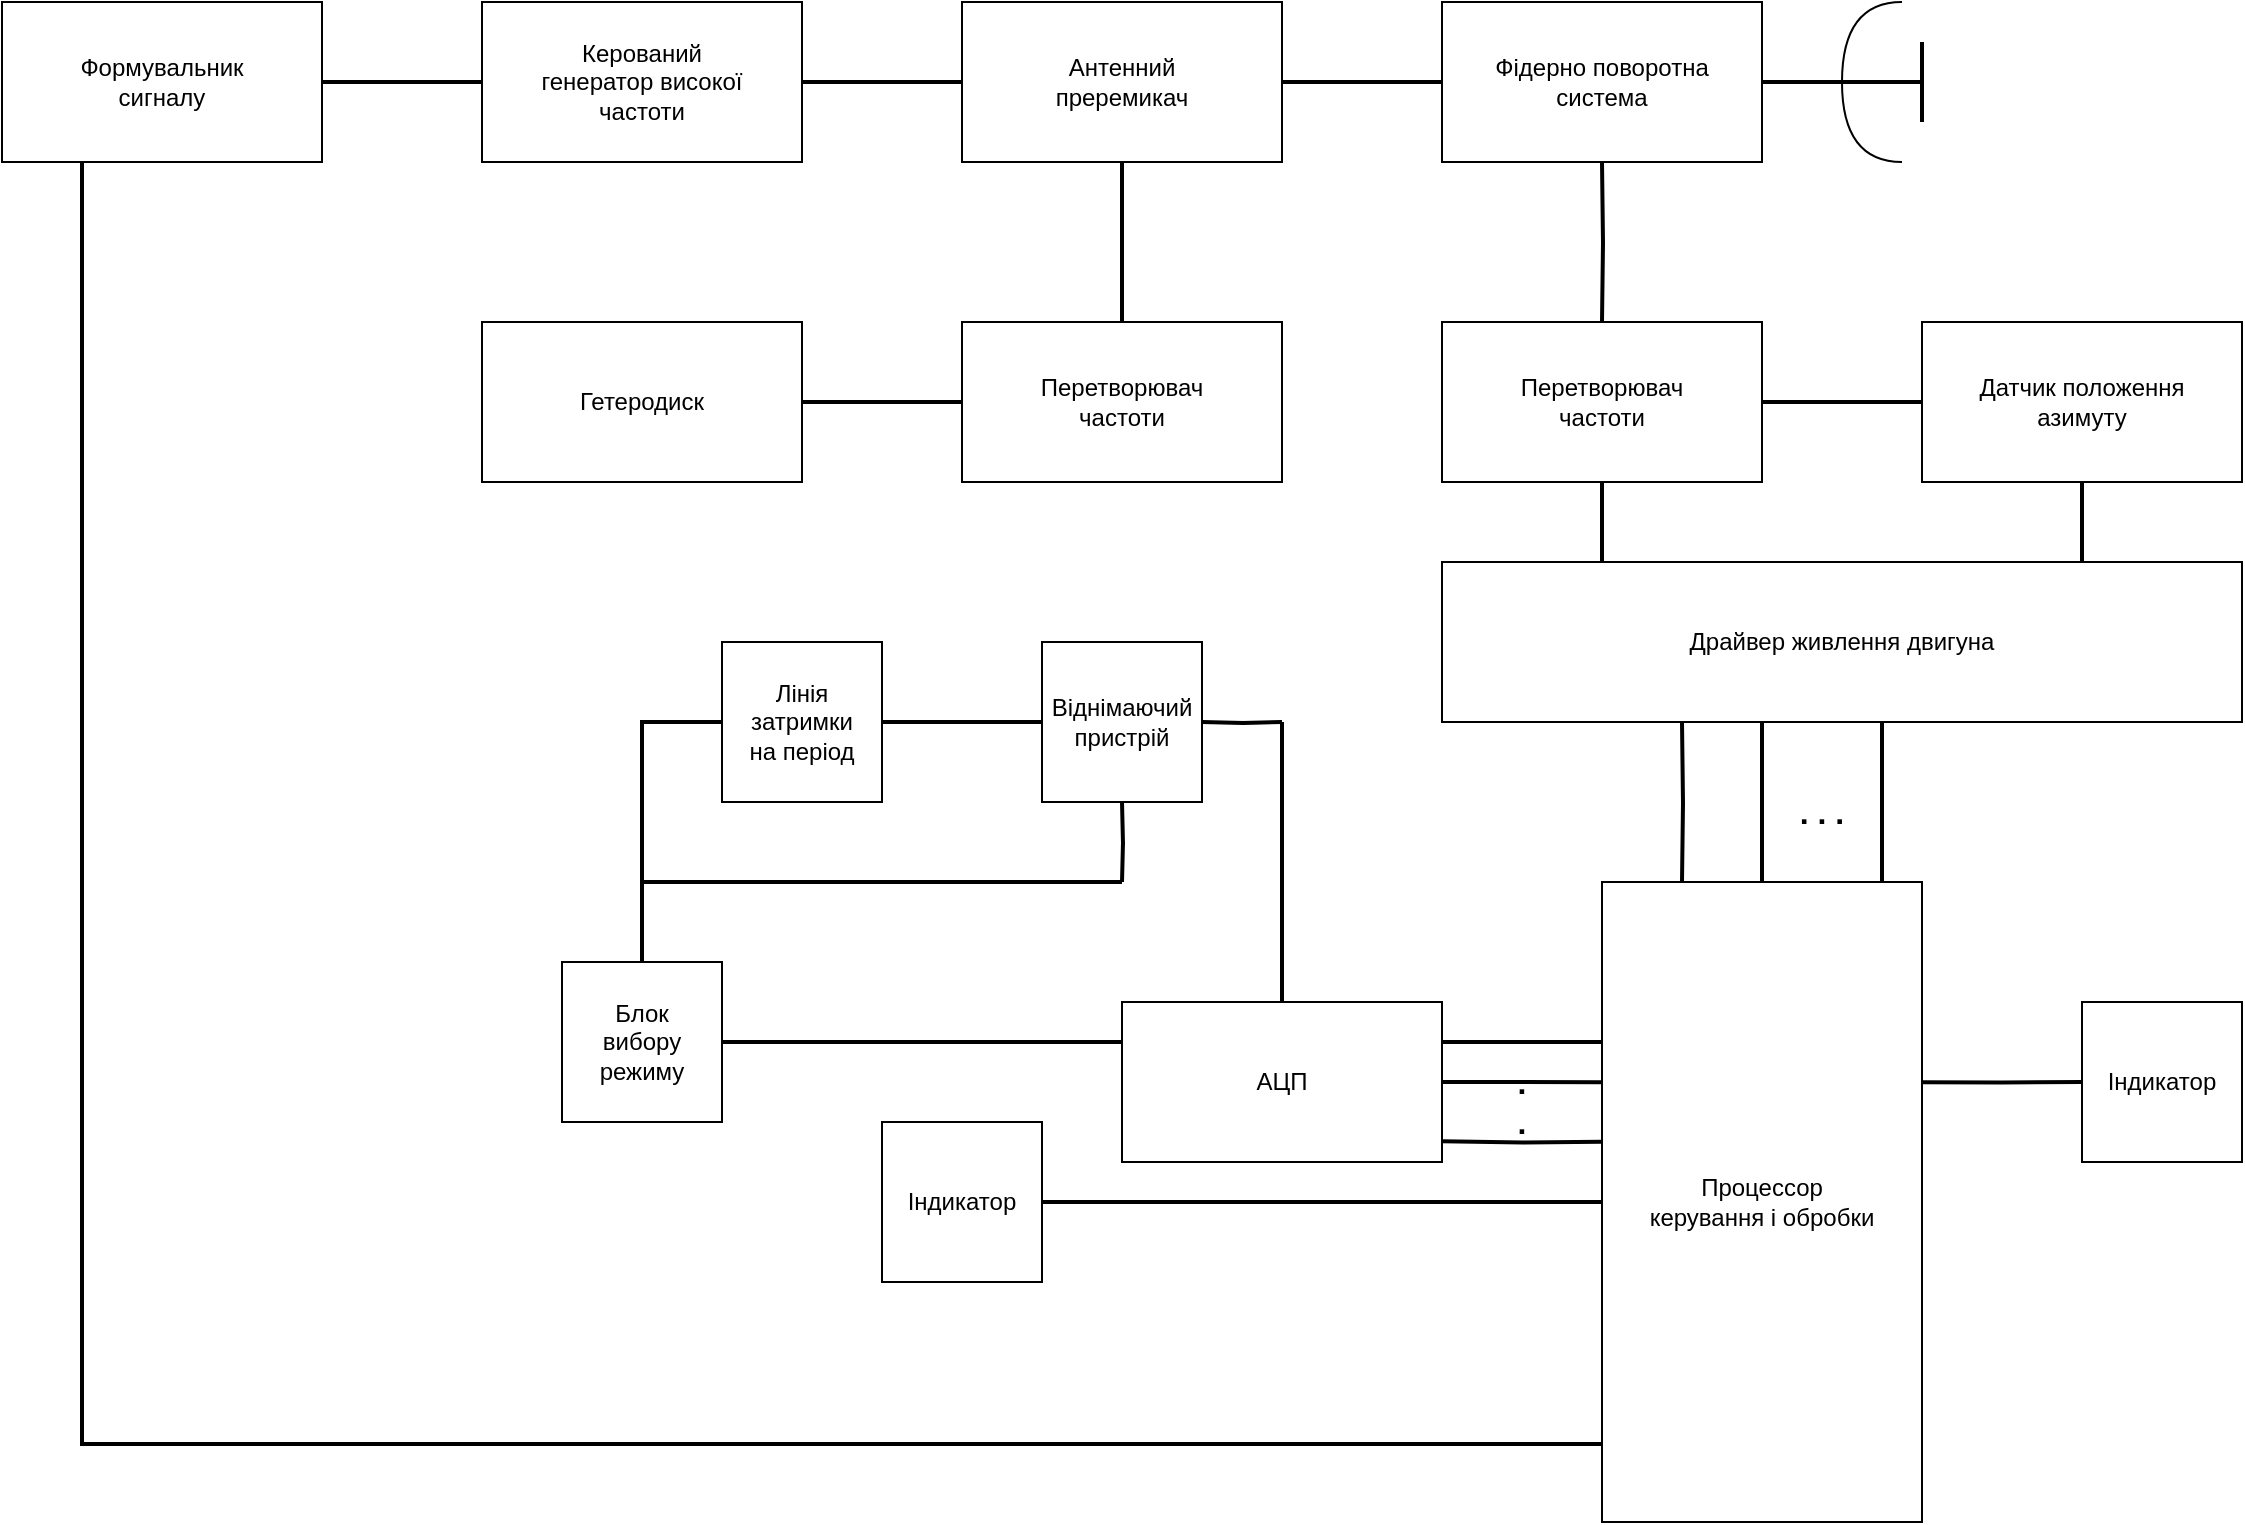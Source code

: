 <mxfile version="20.7.2" type="github">
  <diagram id="aulrM3y0VKgavFwc7o5z" name="Страница 1">
    <mxGraphModel dx="1195" dy="637" grid="1" gridSize="10" guides="1" tooltips="1" connect="1" arrows="1" fold="1" page="1" pageScale="1" pageWidth="1169" pageHeight="827" math="0" shadow="0">
      <root>
        <mxCell id="0" />
        <mxCell id="1" parent="0" />
        <mxCell id="pyblIbiJkJyPPet0355N-5" style="edgeStyle=orthogonalEdgeStyle;rounded=0;orthogonalLoop=1;jettySize=auto;html=1;entryX=0;entryY=0.5;entryDx=0;entryDy=0;endArrow=none;endFill=0;strokeWidth=2;" edge="1" parent="1" source="pyblIbiJkJyPPet0355N-1" target="pyblIbiJkJyPPet0355N-3">
          <mxGeometry relative="1" as="geometry" />
        </mxCell>
        <mxCell id="pyblIbiJkJyPPet0355N-71" style="edgeStyle=orthogonalEdgeStyle;rounded=0;orthogonalLoop=1;jettySize=auto;html=1;exitX=0.25;exitY=1;exitDx=0;exitDy=0;entryX=0;entryY=0.878;entryDx=0;entryDy=0;entryPerimeter=0;strokeWidth=2;fontSize=16;endArrow=none;endFill=0;" edge="1" parent="1" source="pyblIbiJkJyPPet0355N-1" target="pyblIbiJkJyPPet0355N-46">
          <mxGeometry relative="1" as="geometry" />
        </mxCell>
        <mxCell id="pyblIbiJkJyPPet0355N-1" value="" style="rounded=0;whiteSpace=wrap;html=1;" vertex="1" parent="1">
          <mxGeometry x="40" y="40" width="160" height="80" as="geometry" />
        </mxCell>
        <mxCell id="pyblIbiJkJyPPet0355N-2" value="Формувальник сигналу" style="text;html=1;strokeColor=none;fillColor=none;align=center;verticalAlign=middle;whiteSpace=wrap;rounded=0;" vertex="1" parent="1">
          <mxGeometry x="60" y="50" width="120" height="60" as="geometry" />
        </mxCell>
        <mxCell id="pyblIbiJkJyPPet0355N-8" style="edgeStyle=orthogonalEdgeStyle;rounded=0;orthogonalLoop=1;jettySize=auto;html=1;entryX=0;entryY=0.5;entryDx=0;entryDy=0;strokeWidth=2;endArrow=none;endFill=0;" edge="1" parent="1" source="pyblIbiJkJyPPet0355N-3" target="pyblIbiJkJyPPet0355N-6">
          <mxGeometry relative="1" as="geometry" />
        </mxCell>
        <mxCell id="pyblIbiJkJyPPet0355N-3" value="" style="rounded=0;whiteSpace=wrap;html=1;" vertex="1" parent="1">
          <mxGeometry x="280" y="40" width="160" height="80" as="geometry" />
        </mxCell>
        <mxCell id="pyblIbiJkJyPPet0355N-4" value="Керований генератор високої частоти" style="text;html=1;strokeColor=none;fillColor=none;align=center;verticalAlign=middle;whiteSpace=wrap;rounded=0;" vertex="1" parent="1">
          <mxGeometry x="300" y="50" width="120" height="60" as="geometry" />
        </mxCell>
        <mxCell id="pyblIbiJkJyPPet0355N-11" style="edgeStyle=orthogonalEdgeStyle;rounded=0;orthogonalLoop=1;jettySize=auto;html=1;entryX=0;entryY=0.5;entryDx=0;entryDy=0;strokeWidth=2;endArrow=none;endFill=0;" edge="1" parent="1" source="pyblIbiJkJyPPet0355N-6" target="pyblIbiJkJyPPet0355N-9">
          <mxGeometry relative="1" as="geometry" />
        </mxCell>
        <mxCell id="pyblIbiJkJyPPet0355N-27" style="edgeStyle=orthogonalEdgeStyle;rounded=0;orthogonalLoop=1;jettySize=auto;html=1;entryX=0.5;entryY=0;entryDx=0;entryDy=0;strokeWidth=2;endArrow=none;endFill=0;" edge="1" parent="1" source="pyblIbiJkJyPPet0355N-6" target="pyblIbiJkJyPPet0355N-25">
          <mxGeometry relative="1" as="geometry" />
        </mxCell>
        <mxCell id="pyblIbiJkJyPPet0355N-6" value="" style="rounded=0;whiteSpace=wrap;html=1;" vertex="1" parent="1">
          <mxGeometry x="520" y="40" width="160" height="80" as="geometry" />
        </mxCell>
        <mxCell id="pyblIbiJkJyPPet0355N-7" value="Антенний преремикач" style="text;html=1;strokeColor=none;fillColor=none;align=center;verticalAlign=middle;whiteSpace=wrap;rounded=0;" vertex="1" parent="1">
          <mxGeometry x="540" y="50" width="120" height="60" as="geometry" />
        </mxCell>
        <mxCell id="pyblIbiJkJyPPet0355N-17" style="edgeStyle=orthogonalEdgeStyle;rounded=0;orthogonalLoop=1;jettySize=auto;html=1;exitX=1;exitY=0.5;exitDx=0;exitDy=0;entryX=1;entryY=0.5;entryDx=0;entryDy=0;entryPerimeter=0;strokeWidth=2;endArrow=none;endFill=0;" edge="1" parent="1" source="pyblIbiJkJyPPet0355N-9" target="pyblIbiJkJyPPet0355N-12">
          <mxGeometry relative="1" as="geometry" />
        </mxCell>
        <mxCell id="pyblIbiJkJyPPet0355N-9" value="" style="rounded=0;whiteSpace=wrap;html=1;" vertex="1" parent="1">
          <mxGeometry x="760" y="40" width="160" height="80" as="geometry" />
        </mxCell>
        <mxCell id="pyblIbiJkJyPPet0355N-33" style="edgeStyle=orthogonalEdgeStyle;rounded=0;orthogonalLoop=1;jettySize=auto;html=1;entryX=0.5;entryY=0;entryDx=0;entryDy=0;strokeWidth=2;endArrow=none;endFill=0;" edge="1" parent="1" target="pyblIbiJkJyPPet0355N-30">
          <mxGeometry relative="1" as="geometry">
            <mxPoint x="840" y="120" as="sourcePoint" />
          </mxGeometry>
        </mxCell>
        <mxCell id="pyblIbiJkJyPPet0355N-10" value="Фідерно поворотна система" style="text;html=1;strokeColor=none;fillColor=none;align=center;verticalAlign=middle;whiteSpace=wrap;rounded=0;" vertex="1" parent="1">
          <mxGeometry x="780" y="50" width="120" height="60" as="geometry" />
        </mxCell>
        <mxCell id="pyblIbiJkJyPPet0355N-12" value="" style="shape=requiredInterface;html=1;verticalLabelPosition=bottom;sketch=0;direction=west;" vertex="1" parent="1">
          <mxGeometry x="960" y="40" width="30" height="80" as="geometry" />
        </mxCell>
        <mxCell id="pyblIbiJkJyPPet0355N-20" value="" style="line;strokeWidth=2;html=1;" vertex="1" parent="1">
          <mxGeometry x="960" y="75" width="40" height="10" as="geometry" />
        </mxCell>
        <mxCell id="pyblIbiJkJyPPet0355N-21" value="" style="line;strokeWidth=2;html=1;direction=south;" vertex="1" parent="1">
          <mxGeometry x="990" y="60" width="20" height="40" as="geometry" />
        </mxCell>
        <mxCell id="pyblIbiJkJyPPet0355N-23" value="" style="rounded=0;whiteSpace=wrap;html=1;" vertex="1" parent="1">
          <mxGeometry x="280" y="200" width="160" height="80" as="geometry" />
        </mxCell>
        <mxCell id="pyblIbiJkJyPPet0355N-24" value="Гетеродиск" style="text;html=1;strokeColor=none;fillColor=none;align=center;verticalAlign=middle;whiteSpace=wrap;rounded=0;" vertex="1" parent="1">
          <mxGeometry x="300" y="210" width="120" height="60" as="geometry" />
        </mxCell>
        <mxCell id="pyblIbiJkJyPPet0355N-29" style="edgeStyle=orthogonalEdgeStyle;rounded=0;orthogonalLoop=1;jettySize=auto;html=1;entryX=1;entryY=0.5;entryDx=0;entryDy=0;strokeWidth=2;endArrow=none;endFill=0;" edge="1" parent="1" source="pyblIbiJkJyPPet0355N-25" target="pyblIbiJkJyPPet0355N-23">
          <mxGeometry relative="1" as="geometry" />
        </mxCell>
        <mxCell id="pyblIbiJkJyPPet0355N-25" value="" style="rounded=0;whiteSpace=wrap;html=1;" vertex="1" parent="1">
          <mxGeometry x="520" y="200" width="160" height="80" as="geometry" />
        </mxCell>
        <mxCell id="pyblIbiJkJyPPet0355N-26" value="Перетворювач частоти" style="text;html=1;strokeColor=none;fillColor=none;align=center;verticalAlign=middle;whiteSpace=wrap;rounded=0;" vertex="1" parent="1">
          <mxGeometry x="540" y="210" width="120" height="60" as="geometry" />
        </mxCell>
        <mxCell id="pyblIbiJkJyPPet0355N-36" style="edgeStyle=orthogonalEdgeStyle;rounded=0;orthogonalLoop=1;jettySize=auto;html=1;entryX=0;entryY=0.5;entryDx=0;entryDy=0;strokeWidth=2;endArrow=none;endFill=0;" edge="1" parent="1" source="pyblIbiJkJyPPet0355N-30" target="pyblIbiJkJyPPet0355N-34">
          <mxGeometry relative="1" as="geometry" />
        </mxCell>
        <mxCell id="pyblIbiJkJyPPet0355N-39" style="edgeStyle=orthogonalEdgeStyle;rounded=0;orthogonalLoop=1;jettySize=auto;html=1;exitX=0.5;exitY=1;exitDx=0;exitDy=0;entryX=0.2;entryY=0.013;entryDx=0;entryDy=0;entryPerimeter=0;strokeWidth=2;endArrow=none;endFill=0;" edge="1" parent="1" source="pyblIbiJkJyPPet0355N-30" target="pyblIbiJkJyPPet0355N-37">
          <mxGeometry relative="1" as="geometry" />
        </mxCell>
        <mxCell id="pyblIbiJkJyPPet0355N-30" value="" style="rounded=0;whiteSpace=wrap;html=1;" vertex="1" parent="1">
          <mxGeometry x="760" y="200" width="160" height="80" as="geometry" />
        </mxCell>
        <mxCell id="pyblIbiJkJyPPet0355N-31" value="Перетворювач частоти" style="text;html=1;strokeColor=none;fillColor=none;align=center;verticalAlign=middle;whiteSpace=wrap;rounded=0;" vertex="1" parent="1">
          <mxGeometry x="780" y="210" width="120" height="60" as="geometry" />
        </mxCell>
        <mxCell id="pyblIbiJkJyPPet0355N-42" style="edgeStyle=orthogonalEdgeStyle;rounded=0;orthogonalLoop=1;jettySize=auto;html=1;exitX=0.5;exitY=1;exitDx=0;exitDy=0;entryX=0.8;entryY=-0.021;entryDx=0;entryDy=0;entryPerimeter=0;strokeWidth=2;endArrow=none;endFill=0;" edge="1" parent="1" source="pyblIbiJkJyPPet0355N-34" target="pyblIbiJkJyPPet0355N-37">
          <mxGeometry relative="1" as="geometry" />
        </mxCell>
        <mxCell id="pyblIbiJkJyPPet0355N-34" value="" style="rounded=0;whiteSpace=wrap;html=1;" vertex="1" parent="1">
          <mxGeometry x="1000" y="200" width="160" height="80" as="geometry" />
        </mxCell>
        <mxCell id="pyblIbiJkJyPPet0355N-35" value="Датчик положення азимуту" style="text;html=1;strokeColor=none;fillColor=none;align=center;verticalAlign=middle;whiteSpace=wrap;rounded=0;" vertex="1" parent="1">
          <mxGeometry x="1020" y="210" width="120" height="60" as="geometry" />
        </mxCell>
        <mxCell id="pyblIbiJkJyPPet0355N-37" value="" style="rounded=0;whiteSpace=wrap;html=1;" vertex="1" parent="1">
          <mxGeometry x="760" y="320" width="400" height="80" as="geometry" />
        </mxCell>
        <mxCell id="pyblIbiJkJyPPet0355N-38" value="Драйвер живлення двигуна" style="text;html=1;strokeColor=none;fillColor=none;align=center;verticalAlign=middle;whiteSpace=wrap;rounded=0;" vertex="1" parent="1">
          <mxGeometry x="780" y="330" width="360" height="60" as="geometry" />
        </mxCell>
        <mxCell id="pyblIbiJkJyPPet0355N-43" style="edgeStyle=orthogonalEdgeStyle;rounded=0;orthogonalLoop=1;jettySize=auto;html=1;exitX=0.5;exitY=1;exitDx=0;exitDy=0;entryX=0.8;entryY=0;entryDx=0;entryDy=0;entryPerimeter=0;strokeWidth=2;endArrow=none;endFill=0;" edge="1" parent="1" source="pyblIbiJkJyPPet0355N-34" target="pyblIbiJkJyPPet0355N-37">
          <mxGeometry relative="1" as="geometry" />
        </mxCell>
        <mxCell id="pyblIbiJkJyPPet0355N-45" value="&lt;b&gt;&lt;font style=&quot;font-size: 16px;&quot;&gt;. . .&lt;/font&gt;&lt;/b&gt;" style="text;html=1;strokeColor=none;fillColor=none;align=center;verticalAlign=middle;whiteSpace=wrap;rounded=0;" vertex="1" parent="1">
          <mxGeometry x="930" y="430" width="40" height="30" as="geometry" />
        </mxCell>
        <mxCell id="pyblIbiJkJyPPet0355N-54" style="edgeStyle=orthogonalEdgeStyle;rounded=0;orthogonalLoop=1;jettySize=auto;html=1;entryX=0;entryY=0.5;entryDx=0;entryDy=0;strokeWidth=2;fontSize=16;endArrow=none;endFill=0;exitX=1;exitY=0.313;exitDx=0;exitDy=0;exitPerimeter=0;" edge="1" parent="1" source="pyblIbiJkJyPPet0355N-46" target="pyblIbiJkJyPPet0355N-51">
          <mxGeometry relative="1" as="geometry">
            <mxPoint x="1010" y="580" as="sourcePoint" />
          </mxGeometry>
        </mxCell>
        <mxCell id="pyblIbiJkJyPPet0355N-46" value="" style="rounded=0;whiteSpace=wrap;html=1;" vertex="1" parent="1">
          <mxGeometry x="840" y="480" width="160" height="320" as="geometry" />
        </mxCell>
        <mxCell id="pyblIbiJkJyPPet0355N-47" value="Процессор керування і обробки" style="text;html=1;strokeColor=none;fillColor=none;align=center;verticalAlign=middle;whiteSpace=wrap;rounded=0;" vertex="1" parent="1">
          <mxGeometry x="860" y="550" width="120" height="180" as="geometry" />
        </mxCell>
        <mxCell id="pyblIbiJkJyPPet0355N-48" style="edgeStyle=orthogonalEdgeStyle;rounded=0;orthogonalLoop=1;jettySize=auto;html=1;exitX=0.5;exitY=1;exitDx=0;exitDy=0;entryX=0.25;entryY=0;entryDx=0;entryDy=0;strokeWidth=2;endArrow=none;endFill=0;" edge="1" parent="1" target="pyblIbiJkJyPPet0355N-46">
          <mxGeometry relative="1" as="geometry">
            <mxPoint x="880" y="400" as="sourcePoint" />
            <mxPoint x="880" y="441.04" as="targetPoint" />
          </mxGeometry>
        </mxCell>
        <mxCell id="pyblIbiJkJyPPet0355N-49" style="edgeStyle=orthogonalEdgeStyle;rounded=0;orthogonalLoop=1;jettySize=auto;html=1;exitX=0.5;exitY=1;exitDx=0;exitDy=0;entryX=0.25;entryY=0;entryDx=0;entryDy=0;strokeWidth=2;endArrow=none;endFill=0;" edge="1" parent="1">
          <mxGeometry relative="1" as="geometry">
            <mxPoint x="920" y="400.0" as="sourcePoint" />
            <mxPoint x="920" y="480.0" as="targetPoint" />
          </mxGeometry>
        </mxCell>
        <mxCell id="pyblIbiJkJyPPet0355N-50" style="edgeStyle=orthogonalEdgeStyle;rounded=0;orthogonalLoop=1;jettySize=auto;html=1;exitX=0.5;exitY=1;exitDx=0;exitDy=0;entryX=0.25;entryY=0;entryDx=0;entryDy=0;strokeWidth=2;endArrow=none;endFill=0;" edge="1" parent="1">
          <mxGeometry relative="1" as="geometry">
            <mxPoint x="980" y="400.0" as="sourcePoint" />
            <mxPoint x="980" y="480.0" as="targetPoint" />
            <Array as="points">
              <mxPoint x="980" y="420" />
              <mxPoint x="980" y="420" />
            </Array>
          </mxGeometry>
        </mxCell>
        <mxCell id="pyblIbiJkJyPPet0355N-51" value="" style="rounded=0;whiteSpace=wrap;html=1;" vertex="1" parent="1">
          <mxGeometry x="1080" y="540" width="80" height="80" as="geometry" />
        </mxCell>
        <mxCell id="pyblIbiJkJyPPet0355N-52" value="Індикатор" style="text;html=1;strokeColor=none;fillColor=none;align=center;verticalAlign=middle;whiteSpace=wrap;rounded=0;" vertex="1" parent="1">
          <mxGeometry x="1090" y="550" width="60" height="60" as="geometry" />
        </mxCell>
        <mxCell id="pyblIbiJkJyPPet0355N-57" style="edgeStyle=orthogonalEdgeStyle;rounded=0;orthogonalLoop=1;jettySize=auto;html=1;exitX=1;exitY=0.25;exitDx=0;exitDy=0;strokeWidth=2;fontSize=16;endArrow=none;endFill=0;entryX=0;entryY=0.25;entryDx=0;entryDy=0;" edge="1" parent="1" source="pyblIbiJkJyPPet0355N-55" target="pyblIbiJkJyPPet0355N-46">
          <mxGeometry relative="1" as="geometry">
            <mxPoint x="830" y="560" as="targetPoint" />
          </mxGeometry>
        </mxCell>
        <mxCell id="pyblIbiJkJyPPet0355N-58" style="edgeStyle=orthogonalEdgeStyle;rounded=0;orthogonalLoop=1;jettySize=auto;html=1;exitX=1;exitY=0.5;exitDx=0;exitDy=0;strokeWidth=2;fontSize=16;endArrow=none;endFill=0;entryX=0;entryY=0.313;entryDx=0;entryDy=0;entryPerimeter=0;" edge="1" parent="1" source="pyblIbiJkJyPPet0355N-55" target="pyblIbiJkJyPPet0355N-46">
          <mxGeometry relative="1" as="geometry">
            <mxPoint x="830" y="580" as="targetPoint" />
          </mxGeometry>
        </mxCell>
        <mxCell id="pyblIbiJkJyPPet0355N-74" style="edgeStyle=orthogonalEdgeStyle;rounded=0;orthogonalLoop=1;jettySize=auto;html=1;exitX=0;exitY=0.25;exitDx=0;exitDy=0;entryX=1;entryY=0.5;entryDx=0;entryDy=0;strokeWidth=2;fontSize=16;endArrow=none;endFill=0;" edge="1" parent="1" source="pyblIbiJkJyPPet0355N-55" target="pyblIbiJkJyPPet0355N-72">
          <mxGeometry relative="1" as="geometry" />
        </mxCell>
        <mxCell id="pyblIbiJkJyPPet0355N-55" value="" style="rounded=0;whiteSpace=wrap;html=1;" vertex="1" parent="1">
          <mxGeometry x="600" y="540" width="160" height="80" as="geometry" />
        </mxCell>
        <mxCell id="pyblIbiJkJyPPet0355N-56" value="АЦП" style="text;html=1;strokeColor=none;fillColor=none;align=center;verticalAlign=middle;whiteSpace=wrap;rounded=0;" vertex="1" parent="1">
          <mxGeometry x="620" y="550" width="120" height="60" as="geometry" />
        </mxCell>
        <mxCell id="pyblIbiJkJyPPet0355N-59" style="edgeStyle=orthogonalEdgeStyle;rounded=0;orthogonalLoop=1;jettySize=auto;html=1;exitX=1;exitY=0.5;exitDx=0;exitDy=0;strokeWidth=2;fontSize=16;endArrow=none;endFill=0;entryX=0;entryY=0.406;entryDx=0;entryDy=0;entryPerimeter=0;" edge="1" parent="1" target="pyblIbiJkJyPPet0355N-46">
          <mxGeometry relative="1" as="geometry">
            <mxPoint x="760" y="609.67" as="sourcePoint" />
            <mxPoint x="830" y="610" as="targetPoint" />
          </mxGeometry>
        </mxCell>
        <mxCell id="pyblIbiJkJyPPet0355N-60" value="&lt;b&gt;&lt;font style=&quot;font-size: 16px;&quot;&gt;. &lt;br&gt;.&lt;/font&gt;&lt;/b&gt;" style="text;html=1;strokeColor=none;fillColor=none;align=center;verticalAlign=middle;whiteSpace=wrap;rounded=0;" vertex="1" parent="1">
          <mxGeometry x="780" y="580" width="40" height="20" as="geometry" />
        </mxCell>
        <mxCell id="pyblIbiJkJyPPet0355N-68" style="edgeStyle=orthogonalEdgeStyle;rounded=0;orthogonalLoop=1;jettySize=auto;html=1;strokeWidth=2;fontSize=16;endArrow=none;endFill=0;entryX=0;entryY=0.5;entryDx=0;entryDy=0;" edge="1" parent="1" source="pyblIbiJkJyPPet0355N-61" target="pyblIbiJkJyPPet0355N-46">
          <mxGeometry relative="1" as="geometry">
            <mxPoint x="830" y="640" as="targetPoint" />
          </mxGeometry>
        </mxCell>
        <mxCell id="pyblIbiJkJyPPet0355N-61" value="" style="rounded=0;whiteSpace=wrap;html=1;" vertex="1" parent="1">
          <mxGeometry x="480" y="600" width="80" height="80" as="geometry" />
        </mxCell>
        <mxCell id="pyblIbiJkJyPPet0355N-62" value="Індикатор" style="text;html=1;strokeColor=none;fillColor=none;align=center;verticalAlign=middle;whiteSpace=wrap;rounded=0;" vertex="1" parent="1">
          <mxGeometry x="490" y="610" width="60" height="60" as="geometry" />
        </mxCell>
        <mxCell id="pyblIbiJkJyPPet0355N-78" style="edgeStyle=orthogonalEdgeStyle;rounded=0;orthogonalLoop=1;jettySize=auto;html=1;entryX=0;entryY=0.5;entryDx=0;entryDy=0;strokeWidth=2;fontSize=16;endArrow=none;endFill=0;" edge="1" parent="1" source="pyblIbiJkJyPPet0355N-72" target="pyblIbiJkJyPPet0355N-75">
          <mxGeometry relative="1" as="geometry" />
        </mxCell>
        <mxCell id="pyblIbiJkJyPPet0355N-72" value="" style="rounded=0;whiteSpace=wrap;html=1;" vertex="1" parent="1">
          <mxGeometry x="320" y="520" width="80" height="80" as="geometry" />
        </mxCell>
        <mxCell id="pyblIbiJkJyPPet0355N-73" value="Блок вибору режиму" style="text;html=1;strokeColor=none;fillColor=none;align=center;verticalAlign=middle;whiteSpace=wrap;rounded=0;" vertex="1" parent="1">
          <mxGeometry x="330" y="530" width="60" height="60" as="geometry" />
        </mxCell>
        <mxCell id="pyblIbiJkJyPPet0355N-81" style="edgeStyle=orthogonalEdgeStyle;rounded=0;orthogonalLoop=1;jettySize=auto;html=1;entryX=0;entryY=0.5;entryDx=0;entryDy=0;strokeWidth=2;fontSize=16;endArrow=none;endFill=0;" edge="1" parent="1" source="pyblIbiJkJyPPet0355N-75" target="pyblIbiJkJyPPet0355N-79">
          <mxGeometry relative="1" as="geometry" />
        </mxCell>
        <mxCell id="pyblIbiJkJyPPet0355N-75" value="" style="rounded=0;whiteSpace=wrap;html=1;" vertex="1" parent="1">
          <mxGeometry x="400" y="360" width="80" height="80" as="geometry" />
        </mxCell>
        <mxCell id="pyblIbiJkJyPPet0355N-76" value="Лінія затримки на період" style="text;html=1;strokeColor=none;fillColor=none;align=center;verticalAlign=middle;whiteSpace=wrap;rounded=0;" vertex="1" parent="1">
          <mxGeometry x="410" y="370" width="60" height="60" as="geometry" />
        </mxCell>
        <mxCell id="pyblIbiJkJyPPet0355N-79" value="" style="rounded=0;whiteSpace=wrap;html=1;" vertex="1" parent="1">
          <mxGeometry x="560" y="360" width="80" height="80" as="geometry" />
        </mxCell>
        <mxCell id="pyblIbiJkJyPPet0355N-80" value="Віднімаючий пристрій" style="text;html=1;strokeColor=none;fillColor=none;align=center;verticalAlign=middle;whiteSpace=wrap;rounded=0;" vertex="1" parent="1">
          <mxGeometry x="570" y="370" width="60" height="60" as="geometry" />
        </mxCell>
        <mxCell id="pyblIbiJkJyPPet0355N-84" style="edgeStyle=orthogonalEdgeStyle;rounded=0;orthogonalLoop=1;jettySize=auto;html=1;entryX=1;entryY=0.5;entryDx=0;entryDy=0;strokeWidth=2;fontSize=16;endArrow=none;endFill=0;" edge="1" parent="1">
          <mxGeometry relative="1" as="geometry">
            <mxPoint x="600" y="480" as="sourcePoint" />
            <mxPoint x="360" y="480" as="targetPoint" />
          </mxGeometry>
        </mxCell>
        <mxCell id="pyblIbiJkJyPPet0355N-85" style="edgeStyle=orthogonalEdgeStyle;rounded=0;orthogonalLoop=1;jettySize=auto;html=1;strokeWidth=2;fontSize=16;endArrow=none;endFill=0;" edge="1" parent="1">
          <mxGeometry relative="1" as="geometry">
            <mxPoint x="600" y="440" as="sourcePoint" />
            <mxPoint x="600" y="480" as="targetPoint" />
          </mxGeometry>
        </mxCell>
        <mxCell id="pyblIbiJkJyPPet0355N-88" style="edgeStyle=orthogonalEdgeStyle;rounded=0;orthogonalLoop=1;jettySize=auto;html=1;entryX=1;entryY=0.5;entryDx=0;entryDy=0;strokeWidth=2;fontSize=16;endArrow=none;endFill=0;" edge="1" parent="1">
          <mxGeometry relative="1" as="geometry">
            <mxPoint x="680" y="400" as="sourcePoint" />
            <mxPoint x="640" y="400" as="targetPoint" />
          </mxGeometry>
        </mxCell>
        <mxCell id="pyblIbiJkJyPPet0355N-89" style="edgeStyle=orthogonalEdgeStyle;rounded=0;orthogonalLoop=1;jettySize=auto;html=1;exitX=0.5;exitY=0;exitDx=0;exitDy=0;entryX=1;entryY=0.5;entryDx=0;entryDy=0;strokeWidth=2;fontSize=16;endArrow=none;endFill=0;" edge="1" parent="1" source="pyblIbiJkJyPPet0355N-55">
          <mxGeometry relative="1" as="geometry">
            <mxPoint x="880" y="400" as="sourcePoint" />
            <mxPoint x="680" y="400" as="targetPoint" />
          </mxGeometry>
        </mxCell>
      </root>
    </mxGraphModel>
  </diagram>
</mxfile>
